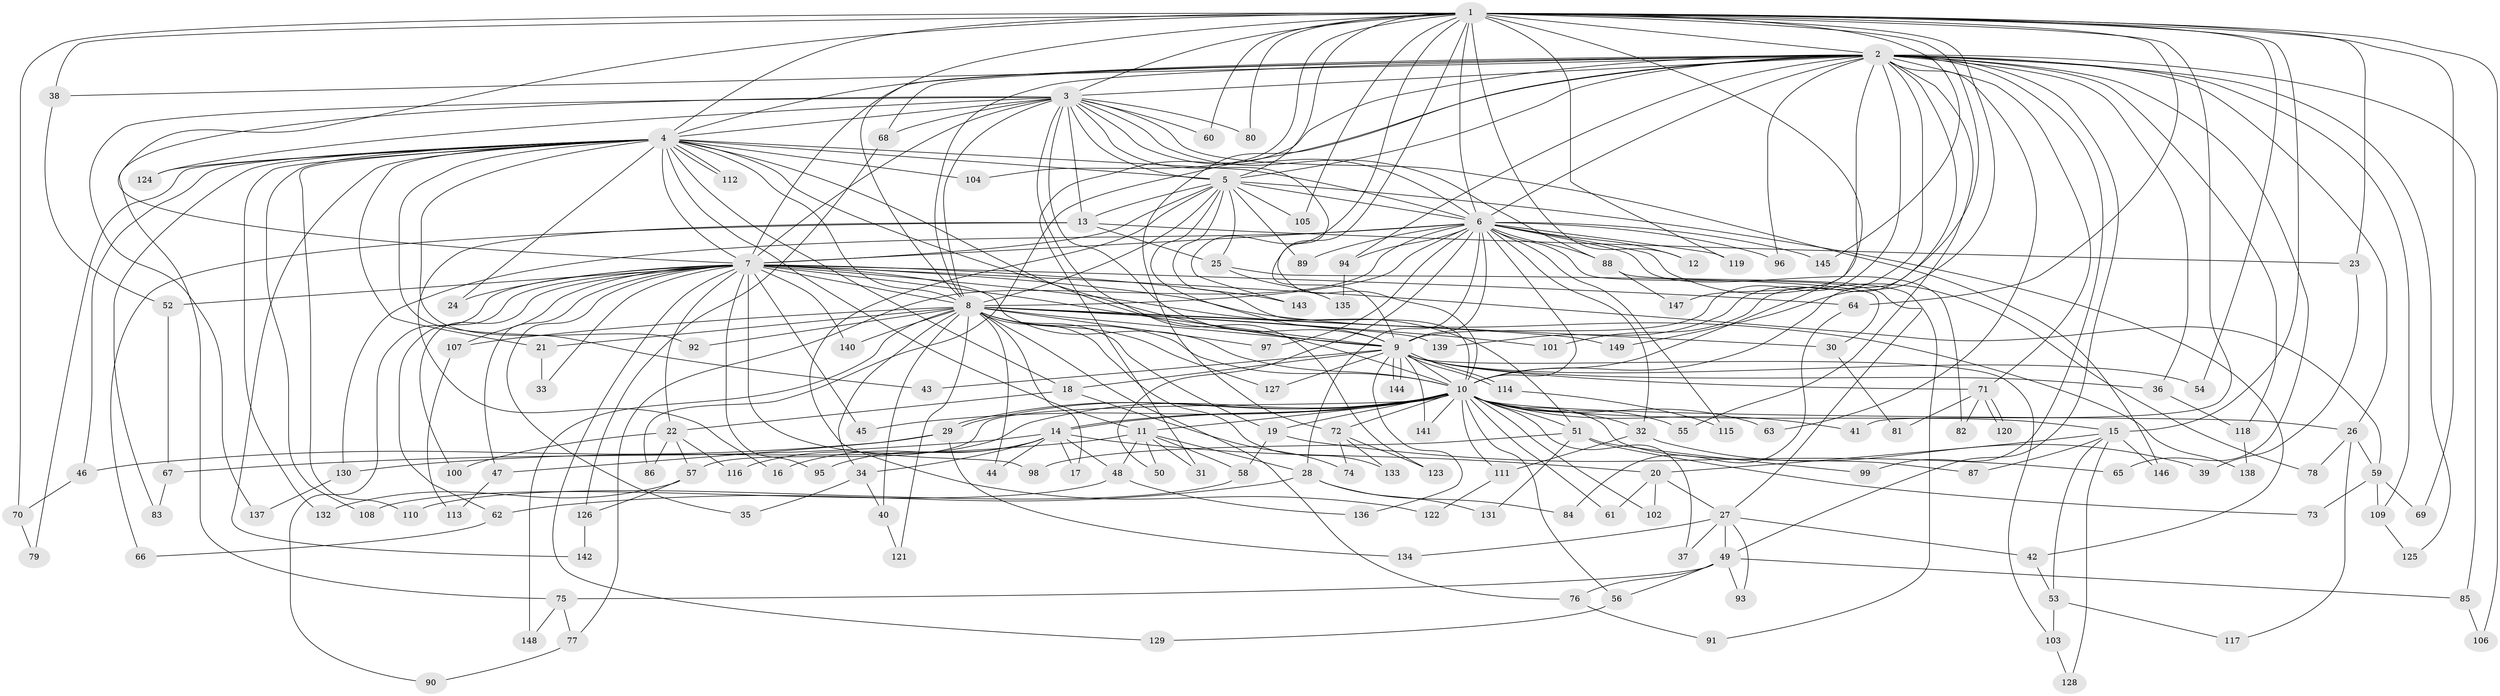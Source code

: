 // Generated by graph-tools (version 1.1) at 2025/43/03/09/25 04:43:50]
// undirected, 149 vertices, 323 edges
graph export_dot {
graph [start="1"]
  node [color=gray90,style=filled];
  1;
  2;
  3;
  4;
  5;
  6;
  7;
  8;
  9;
  10;
  11;
  12;
  13;
  14;
  15;
  16;
  17;
  18;
  19;
  20;
  21;
  22;
  23;
  24;
  25;
  26;
  27;
  28;
  29;
  30;
  31;
  32;
  33;
  34;
  35;
  36;
  37;
  38;
  39;
  40;
  41;
  42;
  43;
  44;
  45;
  46;
  47;
  48;
  49;
  50;
  51;
  52;
  53;
  54;
  55;
  56;
  57;
  58;
  59;
  60;
  61;
  62;
  63;
  64;
  65;
  66;
  67;
  68;
  69;
  70;
  71;
  72;
  73;
  74;
  75;
  76;
  77;
  78;
  79;
  80;
  81;
  82;
  83;
  84;
  85;
  86;
  87;
  88;
  89;
  90;
  91;
  92;
  93;
  94;
  95;
  96;
  97;
  98;
  99;
  100;
  101;
  102;
  103;
  104;
  105;
  106;
  107;
  108;
  109;
  110;
  111;
  112;
  113;
  114;
  115;
  116;
  117;
  118;
  119;
  120;
  121;
  122;
  123;
  124;
  125;
  126;
  127;
  128;
  129;
  130;
  131;
  132;
  133;
  134;
  135;
  136;
  137;
  138;
  139;
  140;
  141;
  142;
  143;
  144;
  145;
  146;
  147;
  148;
  149;
  1 -- 2;
  1 -- 3;
  1 -- 4;
  1 -- 5;
  1 -- 6;
  1 -- 7;
  1 -- 8;
  1 -- 9;
  1 -- 10;
  1 -- 12;
  1 -- 15;
  1 -- 23;
  1 -- 38;
  1 -- 41;
  1 -- 54;
  1 -- 60;
  1 -- 64;
  1 -- 69;
  1 -- 70;
  1 -- 80;
  1 -- 101;
  1 -- 104;
  1 -- 105;
  1 -- 106;
  1 -- 119;
  1 -- 143;
  1 -- 145;
  1 -- 149;
  2 -- 3;
  2 -- 4;
  2 -- 5;
  2 -- 6;
  2 -- 7;
  2 -- 8;
  2 -- 9;
  2 -- 10;
  2 -- 26;
  2 -- 31;
  2 -- 36;
  2 -- 38;
  2 -- 49;
  2 -- 55;
  2 -- 63;
  2 -- 65;
  2 -- 68;
  2 -- 71;
  2 -- 72;
  2 -- 85;
  2 -- 86;
  2 -- 94;
  2 -- 96;
  2 -- 99;
  2 -- 109;
  2 -- 118;
  2 -- 125;
  2 -- 139;
  2 -- 147;
  3 -- 4;
  3 -- 5;
  3 -- 6;
  3 -- 7;
  3 -- 8;
  3 -- 9;
  3 -- 10;
  3 -- 13;
  3 -- 60;
  3 -- 68;
  3 -- 75;
  3 -- 80;
  3 -- 88;
  3 -- 123;
  3 -- 124;
  3 -- 137;
  3 -- 146;
  4 -- 5;
  4 -- 6;
  4 -- 7;
  4 -- 8;
  4 -- 9;
  4 -- 10;
  4 -- 11;
  4 -- 18;
  4 -- 21;
  4 -- 24;
  4 -- 43;
  4 -- 46;
  4 -- 79;
  4 -- 83;
  4 -- 92;
  4 -- 104;
  4 -- 108;
  4 -- 110;
  4 -- 112;
  4 -- 112;
  4 -- 124;
  4 -- 132;
  4 -- 142;
  5 -- 6;
  5 -- 7;
  5 -- 8;
  5 -- 9;
  5 -- 10;
  5 -- 13;
  5 -- 25;
  5 -- 42;
  5 -- 89;
  5 -- 105;
  5 -- 122;
  6 -- 7;
  6 -- 8;
  6 -- 9;
  6 -- 10;
  6 -- 12;
  6 -- 27;
  6 -- 28;
  6 -- 32;
  6 -- 50;
  6 -- 77;
  6 -- 78;
  6 -- 82;
  6 -- 88;
  6 -- 89;
  6 -- 94;
  6 -- 96;
  6 -- 97;
  6 -- 115;
  6 -- 119;
  6 -- 130;
  6 -- 145;
  7 -- 8;
  7 -- 9;
  7 -- 10;
  7 -- 22;
  7 -- 24;
  7 -- 33;
  7 -- 35;
  7 -- 45;
  7 -- 47;
  7 -- 51;
  7 -- 52;
  7 -- 59;
  7 -- 62;
  7 -- 64;
  7 -- 90;
  7 -- 95;
  7 -- 98;
  7 -- 100;
  7 -- 107;
  7 -- 129;
  7 -- 138;
  7 -- 140;
  7 -- 143;
  8 -- 9;
  8 -- 10;
  8 -- 17;
  8 -- 19;
  8 -- 21;
  8 -- 30;
  8 -- 34;
  8 -- 40;
  8 -- 44;
  8 -- 76;
  8 -- 92;
  8 -- 97;
  8 -- 101;
  8 -- 107;
  8 -- 121;
  8 -- 127;
  8 -- 133;
  8 -- 139;
  8 -- 140;
  8 -- 148;
  8 -- 149;
  9 -- 10;
  9 -- 18;
  9 -- 36;
  9 -- 43;
  9 -- 54;
  9 -- 71;
  9 -- 103;
  9 -- 114;
  9 -- 114;
  9 -- 127;
  9 -- 136;
  9 -- 141;
  9 -- 144;
  9 -- 144;
  10 -- 11;
  10 -- 14;
  10 -- 14;
  10 -- 15;
  10 -- 19;
  10 -- 26;
  10 -- 29;
  10 -- 29;
  10 -- 32;
  10 -- 37;
  10 -- 41;
  10 -- 45;
  10 -- 51;
  10 -- 55;
  10 -- 56;
  10 -- 57;
  10 -- 61;
  10 -- 63;
  10 -- 72;
  10 -- 87;
  10 -- 102;
  10 -- 111;
  10 -- 116;
  10 -- 141;
  11 -- 28;
  11 -- 31;
  11 -- 48;
  11 -- 50;
  11 -- 58;
  11 -- 130;
  13 -- 16;
  13 -- 23;
  13 -- 25;
  13 -- 66;
  14 -- 16;
  14 -- 17;
  14 -- 20;
  14 -- 34;
  14 -- 44;
  14 -- 48;
  14 -- 67;
  14 -- 95;
  15 -- 20;
  15 -- 53;
  15 -- 87;
  15 -- 128;
  15 -- 146;
  18 -- 22;
  18 -- 74;
  19 -- 58;
  19 -- 65;
  20 -- 27;
  20 -- 61;
  20 -- 102;
  21 -- 33;
  22 -- 57;
  22 -- 86;
  22 -- 100;
  22 -- 116;
  23 -- 39;
  25 -- 30;
  25 -- 135;
  26 -- 59;
  26 -- 78;
  26 -- 117;
  27 -- 37;
  27 -- 42;
  27 -- 49;
  27 -- 93;
  27 -- 134;
  28 -- 62;
  28 -- 84;
  28 -- 131;
  29 -- 46;
  29 -- 47;
  29 -- 134;
  30 -- 81;
  32 -- 39;
  32 -- 111;
  34 -- 35;
  34 -- 40;
  36 -- 118;
  38 -- 52;
  40 -- 121;
  42 -- 53;
  46 -- 70;
  47 -- 113;
  48 -- 108;
  48 -- 136;
  49 -- 56;
  49 -- 75;
  49 -- 76;
  49 -- 85;
  49 -- 93;
  51 -- 73;
  51 -- 98;
  51 -- 99;
  51 -- 131;
  52 -- 67;
  53 -- 103;
  53 -- 117;
  56 -- 129;
  57 -- 126;
  57 -- 132;
  58 -- 110;
  59 -- 69;
  59 -- 73;
  59 -- 109;
  62 -- 66;
  64 -- 84;
  67 -- 83;
  68 -- 126;
  70 -- 79;
  71 -- 81;
  71 -- 82;
  71 -- 120;
  71 -- 120;
  72 -- 74;
  72 -- 123;
  72 -- 133;
  75 -- 77;
  75 -- 148;
  76 -- 91;
  77 -- 90;
  85 -- 106;
  88 -- 91;
  88 -- 147;
  94 -- 135;
  103 -- 128;
  107 -- 113;
  109 -- 125;
  111 -- 122;
  114 -- 115;
  118 -- 138;
  126 -- 142;
  130 -- 137;
}
